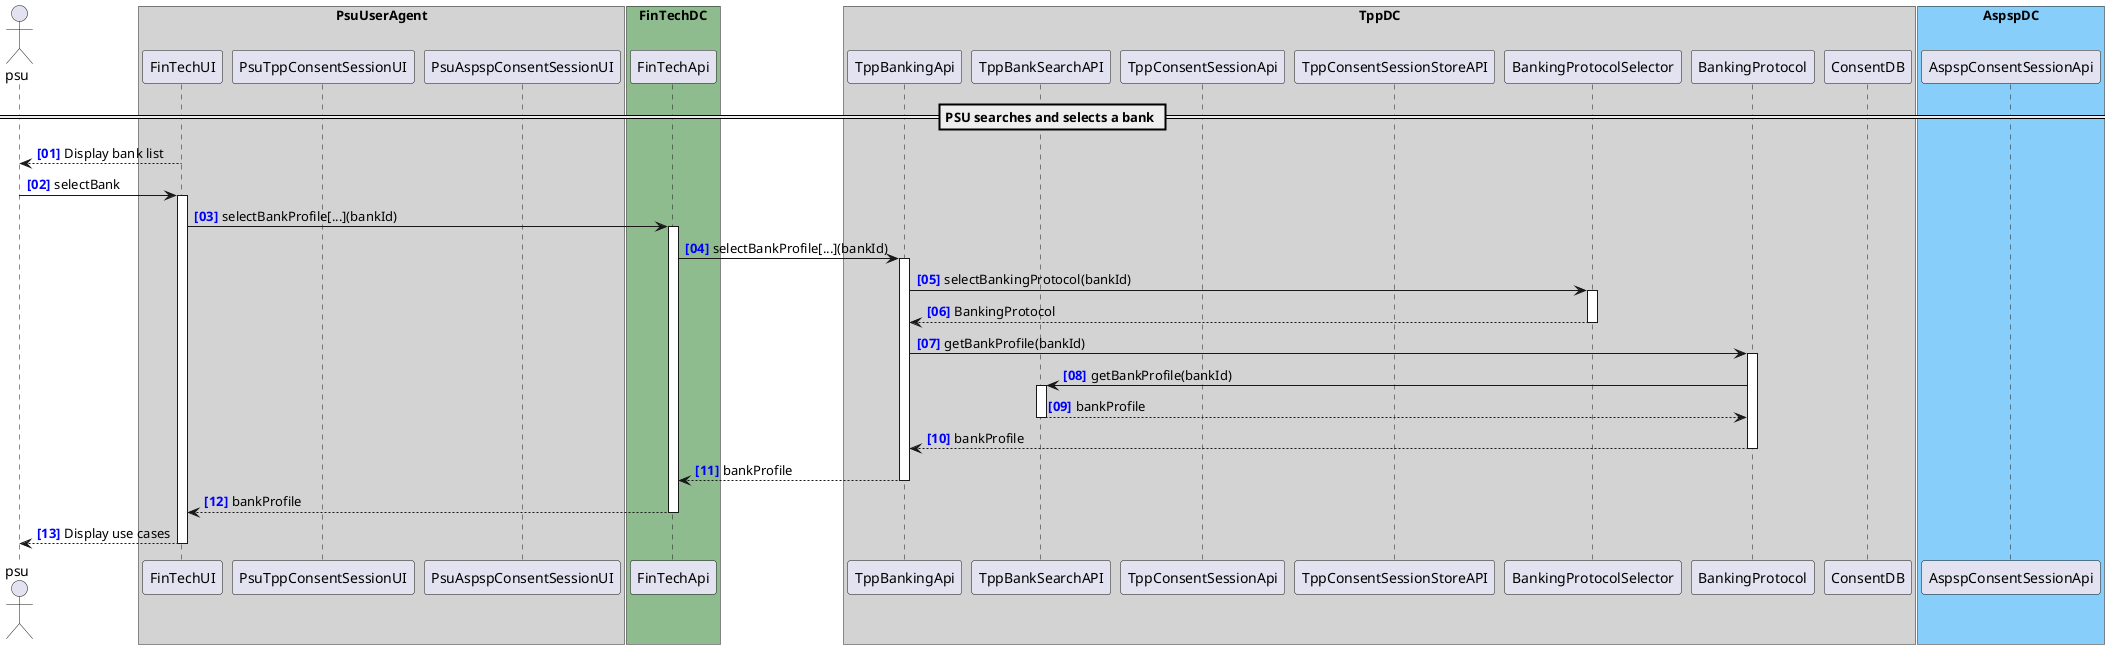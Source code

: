 @startuml

autonumber "<b><color blue>[00]"
actor psu

box "PsuUserAgent" #LightGray
    participant "FinTechUI" as FinTechUI
    participant "PsuTppConsentSessionUI" as TppConsentUI
    participant "PsuAspspConsentSessionUI" as AspspConsentUI
end box
box "FinTechDC" #DarkSeaGreen
    participant "FinTechApi" as FinTechAPI
end box
box "TppDC" #LightGray
    participant "TppBankingApi" as TPPBankingAPI
    participant "TppBankSearchAPI" as BankList
    participant "TppConsentSessionApi" as ConsentAPI
    participant "TppConsentSessionStoreAPI" as ConsentStore
    participant "BankingProtocolSelector" as ProtocolSelector
    participant "BankingProtocol" as BankingProtocol
    participant ConsentDB
end box
box "AspspDC" #LightSkyBlue
    participant "AspspConsentSessionApi" as ASPSP
end box

== PSU searches and selects a bank ==
FinTechUI -->  psu : Display bank list

psu -> FinTechUI ++ : selectBank
FinTechUI -> FinTechAPI ++ : selectBankProfile[...](bankId)
FinTechAPI -> TPPBankingAPI ++ : selectBankProfile[...](bankId)
TPPBankingAPI -> ProtocolSelector ++: selectBankingProtocol(bankId)
return BankingProtocol
TPPBankingAPI -> BankingProtocol ++ : getBankProfile(bankId)
BankingProtocol -> BankList ++ : getBankProfile(bankId)
return bankProfile
return bankProfile
return bankProfile
return bankProfile
return Display use cases

@enduml